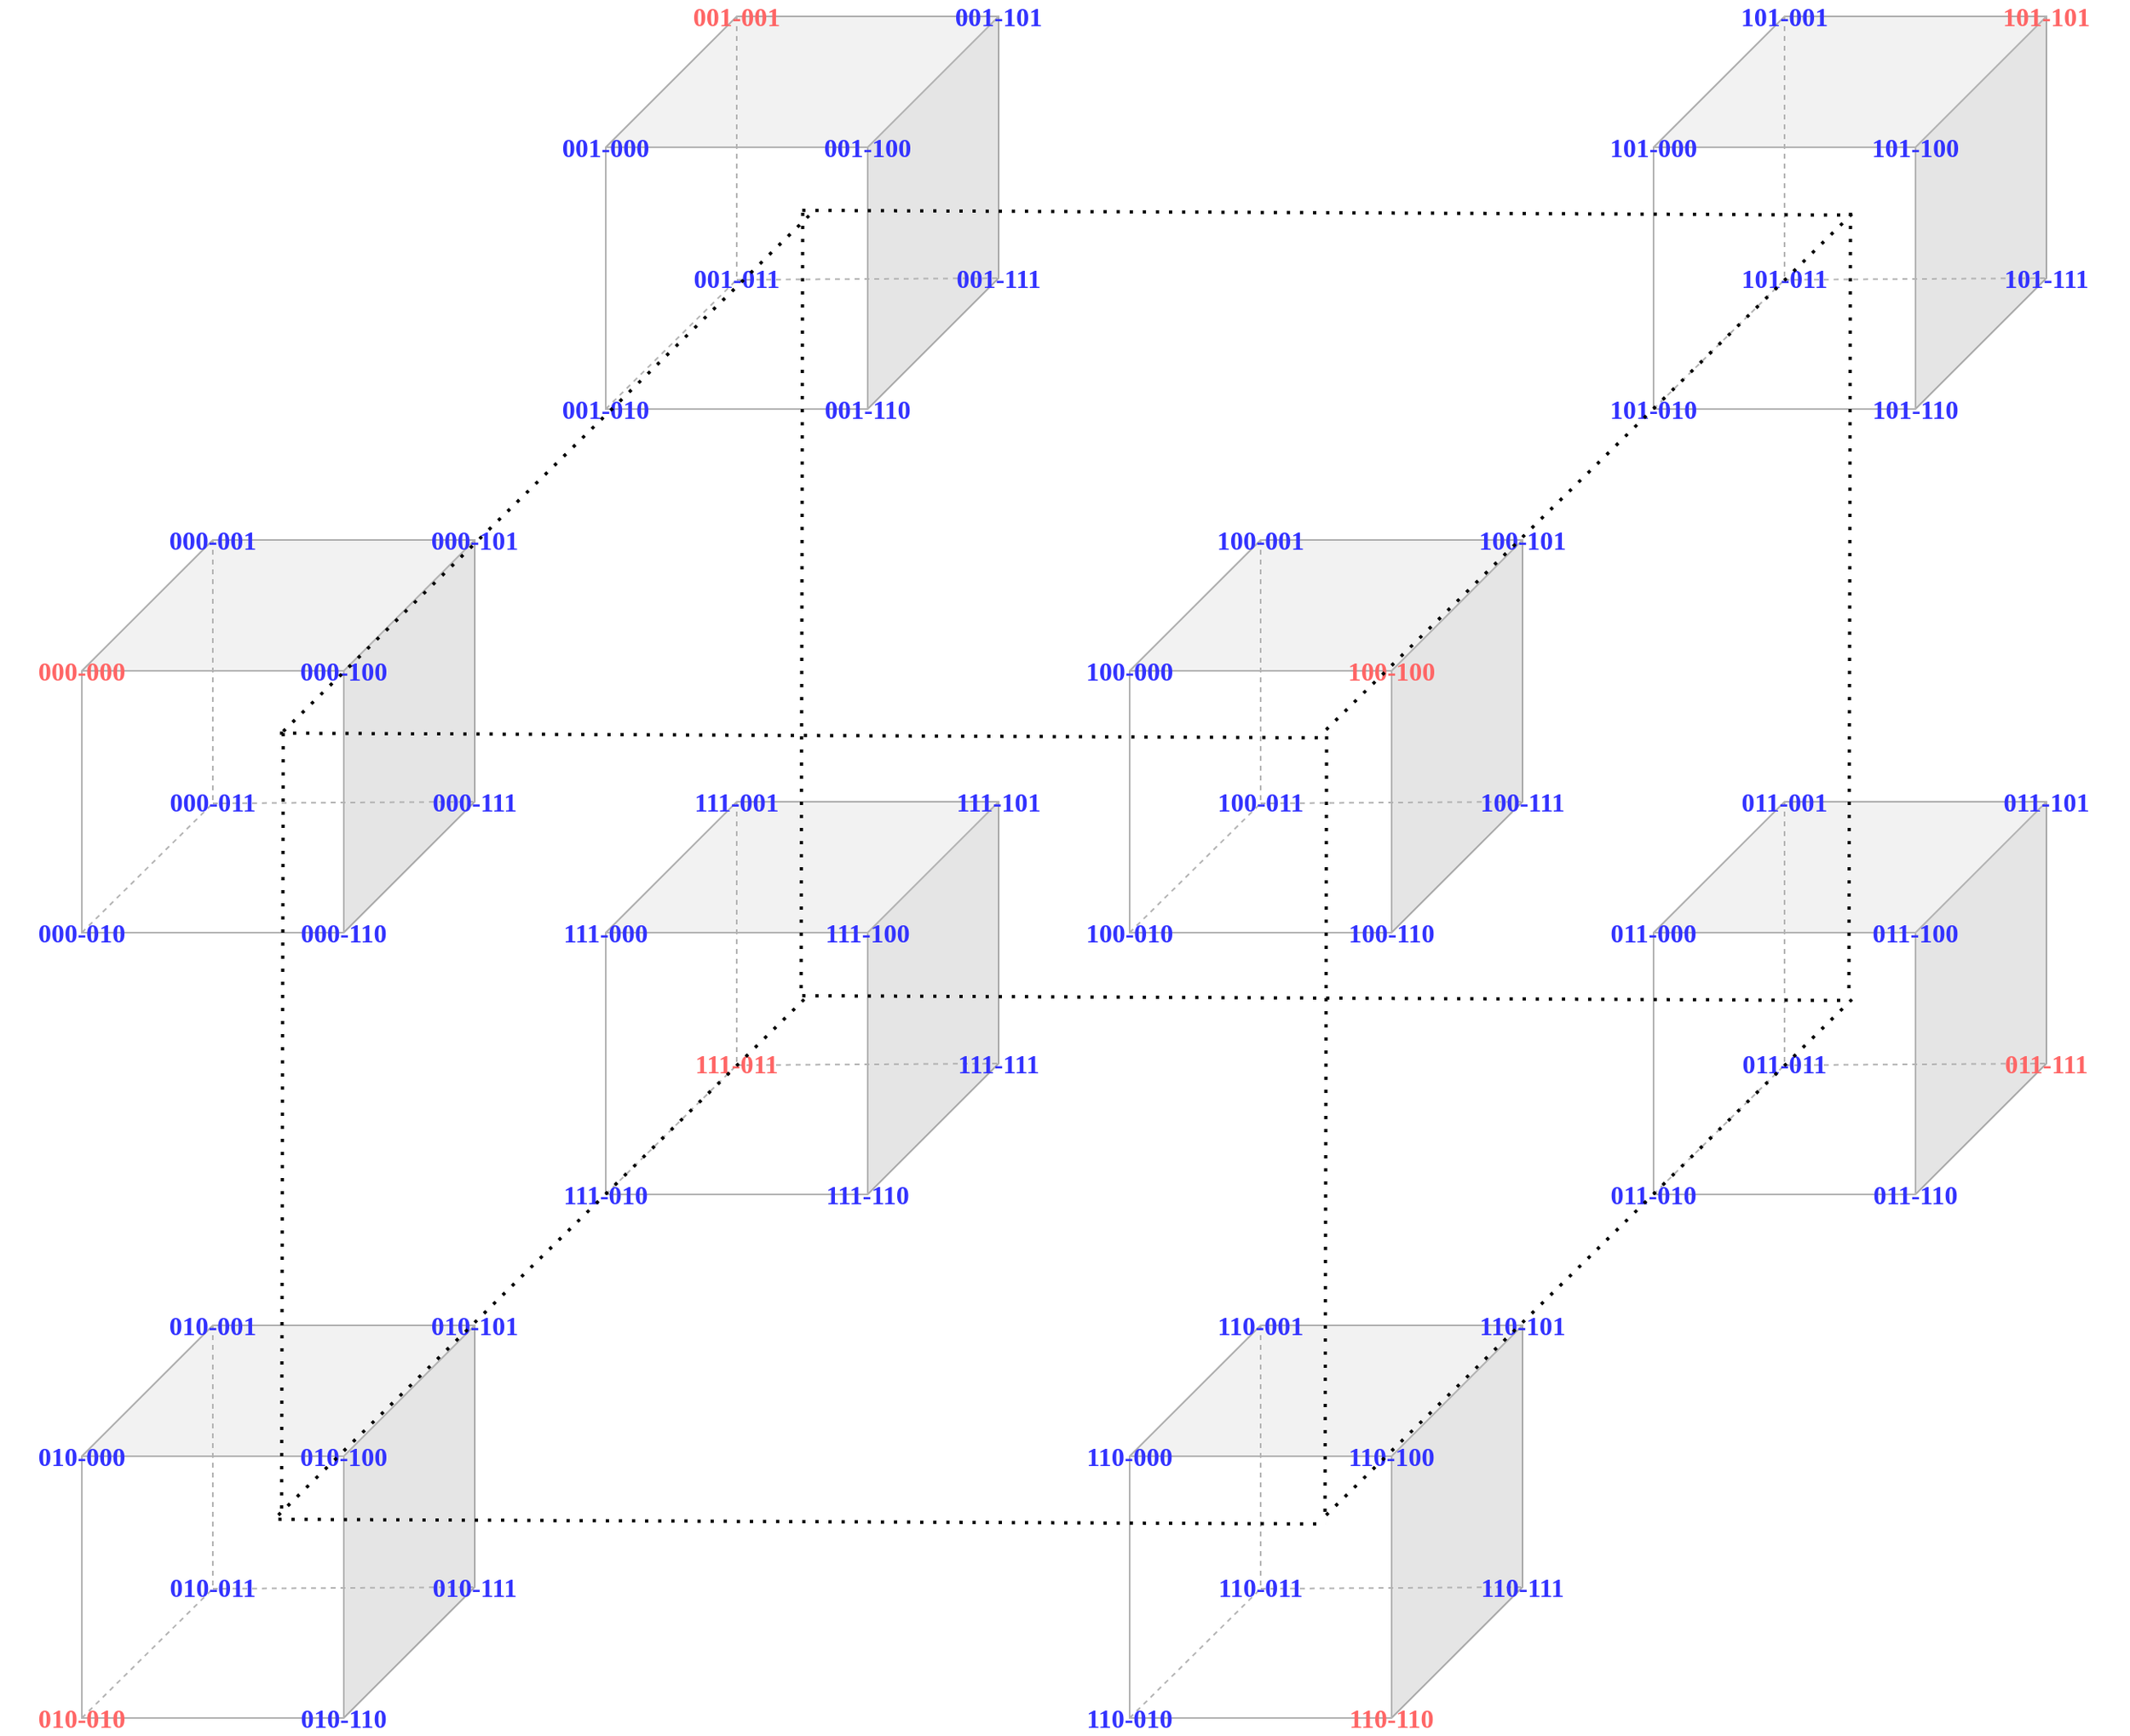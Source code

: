 <mxfile version="13.10.4" type="device"><diagram id="NV9ppHEdIdPxtA-3MKUw" name="Page-1"><mxGraphModel dx="2370" dy="2414" grid="1" gridSize="10" guides="1" tooltips="1" connect="1" arrows="1" fold="1" page="1" pageScale="1" pageWidth="827" pageHeight="1169" math="0" shadow="0"><root><mxCell id="0"/><mxCell id="1" parent="0"/><mxCell id="WrkEiQnVhfLSH_6NJiYo-85" value="" style="group" vertex="1" connectable="0" parent="1"><mxGeometry x="550" y="430" width="340" height="260" as="geometry"/></mxCell><mxCell id="WrkEiQnVhfLSH_6NJiYo-73" value="" style="shape=cube;whiteSpace=wrap;html=1;boundedLbl=1;backgroundOutline=1;darkOpacity=0.05;darkOpacity2=0.1;flipV=0;flipH=1;size=80;fillColor=none;strokeColor=#B3B3B3;" vertex="1" parent="WrkEiQnVhfLSH_6NJiYo-85"><mxGeometry x="50" y="10" width="240" height="240" as="geometry"/></mxCell><mxCell id="WrkEiQnVhfLSH_6NJiYo-74" value="" style="endArrow=none;dashed=1;html=1;exitX=1;exitY=1;exitDx=0;exitDy=0;exitPerimeter=0;entryX=0.667;entryY=0.671;entryDx=0;entryDy=0;entryPerimeter=0;strokeColor=#B3B3B3;" edge="1" source="WrkEiQnVhfLSH_6NJiYo-73" target="WrkEiQnVhfLSH_6NJiYo-73" parent="WrkEiQnVhfLSH_6NJiYo-85"><mxGeometry width="50" height="50" relative="1" as="geometry"><mxPoint x="130" y="190" as="sourcePoint"/><mxPoint x="180" y="140" as="targetPoint"/></mxGeometry></mxCell><mxCell id="WrkEiQnVhfLSH_6NJiYo-75" value="" style="endArrow=none;dashed=1;html=1;entryX=0;entryY=0;entryDx=160;entryDy=0;entryPerimeter=0;strokeColor=#B3B3B3;" edge="1" target="WrkEiQnVhfLSH_6NJiYo-73" parent="WrkEiQnVhfLSH_6NJiYo-85"><mxGeometry width="50" height="50" relative="1" as="geometry"><mxPoint x="130" y="169.0" as="sourcePoint"/><mxPoint x="180" y="140" as="targetPoint"/></mxGeometry></mxCell><mxCell id="WrkEiQnVhfLSH_6NJiYo-76" value="" style="endArrow=none;dashed=1;html=1;entryX=0;entryY=0;entryDx=0;entryDy=160;entryPerimeter=0;strokeColor=#B3B3B3;" edge="1" target="WrkEiQnVhfLSH_6NJiYo-73" parent="WrkEiQnVhfLSH_6NJiYo-85"><mxGeometry width="50" height="50" relative="1" as="geometry"><mxPoint x="130" y="171" as="sourcePoint"/><mxPoint x="180" y="140" as="targetPoint"/></mxGeometry></mxCell><mxCell id="WrkEiQnVhfLSH_6NJiYo-77" value="111-000" style="text;html=1;strokeColor=none;fillColor=none;align=center;verticalAlign=middle;whiteSpace=wrap;rounded=0;fontStyle=1;fontFamily=Verdana;fontSize=16;fontColor=#3333FF;" vertex="1" parent="WrkEiQnVhfLSH_6NJiYo-85"><mxGeometry x="10" y="80" width="80" height="20" as="geometry"/></mxCell><mxCell id="WrkEiQnVhfLSH_6NJiYo-78" value="111-100" style="text;html=1;strokeColor=none;fillColor=none;align=center;verticalAlign=middle;whiteSpace=wrap;rounded=0;fontStyle=1;fontFamily=Verdana;fontSize=16;fontColor=#3333FF;" vertex="1" parent="WrkEiQnVhfLSH_6NJiYo-85"><mxGeometry x="160" y="80" width="100" height="20" as="geometry"/></mxCell><mxCell id="WrkEiQnVhfLSH_6NJiYo-79" value="111-101" style="text;html=1;strokeColor=none;fillColor=none;align=center;verticalAlign=middle;whiteSpace=wrap;rounded=0;fontStyle=1;fontFamily=Verdana;fontSize=16;fontColor=#3333FF;" vertex="1" parent="WrkEiQnVhfLSH_6NJiYo-85"><mxGeometry x="240" width="100" height="20" as="geometry"/></mxCell><mxCell id="WrkEiQnVhfLSH_6NJiYo-80" value="111-001" style="text;html=1;strokeColor=none;fillColor=none;align=center;verticalAlign=middle;whiteSpace=wrap;rounded=0;fontStyle=1;fontFamily=Verdana;fontSize=16;fontColor=#3333FF;" vertex="1" parent="WrkEiQnVhfLSH_6NJiYo-85"><mxGeometry x="80" width="100" height="20" as="geometry"/></mxCell><mxCell id="WrkEiQnVhfLSH_6NJiYo-81" value="111-010" style="text;html=1;strokeColor=none;fillColor=none;align=center;verticalAlign=middle;whiteSpace=wrap;rounded=0;fontStyle=1;fontFamily=Verdana;fontSize=16;fontColor=#3333FF;" vertex="1" parent="WrkEiQnVhfLSH_6NJiYo-85"><mxGeometry y="240" width="100" height="20" as="geometry"/></mxCell><mxCell id="WrkEiQnVhfLSH_6NJiYo-82" value="111-110" style="text;html=1;strokeColor=none;fillColor=none;align=center;verticalAlign=middle;whiteSpace=wrap;rounded=0;fontStyle=1;fontFamily=Verdana;fontSize=16;fontColor=#3333FF;" vertex="1" parent="WrkEiQnVhfLSH_6NJiYo-85"><mxGeometry x="160" y="240" width="100" height="20" as="geometry"/></mxCell><mxCell id="WrkEiQnVhfLSH_6NJiYo-83" value="111-111" style="text;html=1;strokeColor=none;fillColor=none;align=center;verticalAlign=middle;whiteSpace=wrap;rounded=0;fontStyle=1;fontFamily=Verdana;fontSize=16;fontColor=#3333FF;" vertex="1" parent="WrkEiQnVhfLSH_6NJiYo-85"><mxGeometry x="240" y="160" width="100" height="20" as="geometry"/></mxCell><mxCell id="WrkEiQnVhfLSH_6NJiYo-84" value="111-011" style="text;html=1;strokeColor=none;fillColor=none;align=center;verticalAlign=middle;whiteSpace=wrap;rounded=0;fontStyle=1;fontFamily=Verdana;fontSize=16;fontColor=#FF6666;" vertex="1" parent="WrkEiQnVhfLSH_6NJiYo-85"><mxGeometry x="70" y="160" width="120" height="20" as="geometry"/></mxCell><mxCell id="WrkEiQnVhfLSH_6NJiYo-86" value="" style="group" vertex="1" connectable="0" parent="1"><mxGeometry x="1190" y="-50" width="340" height="260" as="geometry"/></mxCell><mxCell id="WrkEiQnVhfLSH_6NJiYo-49" value="" style="shape=cube;whiteSpace=wrap;html=1;boundedLbl=1;backgroundOutline=1;darkOpacity=0.05;darkOpacity2=0.1;flipV=0;flipH=1;size=80;fillColor=none;strokeColor=#B3B3B3;" vertex="1" parent="WrkEiQnVhfLSH_6NJiYo-86"><mxGeometry x="50" y="10" width="240" height="240" as="geometry"/></mxCell><mxCell id="WrkEiQnVhfLSH_6NJiYo-50" value="" style="endArrow=none;dashed=1;html=1;exitX=1;exitY=1;exitDx=0;exitDy=0;exitPerimeter=0;entryX=0.667;entryY=0.671;entryDx=0;entryDy=0;entryPerimeter=0;strokeColor=#B3B3B3;" edge="1" source="WrkEiQnVhfLSH_6NJiYo-49" target="WrkEiQnVhfLSH_6NJiYo-49" parent="WrkEiQnVhfLSH_6NJiYo-86"><mxGeometry width="50" height="50" relative="1" as="geometry"><mxPoint x="130" y="190" as="sourcePoint"/><mxPoint x="180" y="140" as="targetPoint"/></mxGeometry></mxCell><mxCell id="WrkEiQnVhfLSH_6NJiYo-51" value="" style="endArrow=none;dashed=1;html=1;entryX=0;entryY=0;entryDx=160;entryDy=0;entryPerimeter=0;strokeColor=#B3B3B3;" edge="1" target="WrkEiQnVhfLSH_6NJiYo-49" parent="WrkEiQnVhfLSH_6NJiYo-86"><mxGeometry width="50" height="50" relative="1" as="geometry"><mxPoint x="130" y="169.0" as="sourcePoint"/><mxPoint x="180" y="140" as="targetPoint"/></mxGeometry></mxCell><mxCell id="WrkEiQnVhfLSH_6NJiYo-52" value="" style="endArrow=none;dashed=1;html=1;entryX=0;entryY=0;entryDx=0;entryDy=160;entryPerimeter=0;strokeColor=#B3B3B3;" edge="1" target="WrkEiQnVhfLSH_6NJiYo-49" parent="WrkEiQnVhfLSH_6NJiYo-86"><mxGeometry width="50" height="50" relative="1" as="geometry"><mxPoint x="130" y="171" as="sourcePoint"/><mxPoint x="180" y="140" as="targetPoint"/></mxGeometry></mxCell><mxCell id="WrkEiQnVhfLSH_6NJiYo-53" value="101-000" style="text;html=1;strokeColor=none;fillColor=none;align=center;verticalAlign=middle;whiteSpace=wrap;rounded=0;fontStyle=1;fontFamily=Verdana;fontSize=16;fontColor=#3333FF;" vertex="1" parent="WrkEiQnVhfLSH_6NJiYo-86"><mxGeometry x="10" y="80" width="80" height="20" as="geometry"/></mxCell><mxCell id="WrkEiQnVhfLSH_6NJiYo-54" value="101-100" style="text;html=1;strokeColor=none;fillColor=none;align=center;verticalAlign=middle;whiteSpace=wrap;rounded=0;fontStyle=1;fontFamily=Verdana;fontSize=16;fontColor=#3333FF;" vertex="1" parent="WrkEiQnVhfLSH_6NJiYo-86"><mxGeometry x="160" y="80" width="100" height="20" as="geometry"/></mxCell><mxCell id="WrkEiQnVhfLSH_6NJiYo-55" value="101-101" style="text;html=1;strokeColor=none;fillColor=none;align=center;verticalAlign=middle;whiteSpace=wrap;rounded=0;fontStyle=1;fontFamily=Verdana;fontSize=16;fontColor=#FF6666;" vertex="1" parent="WrkEiQnVhfLSH_6NJiYo-86"><mxGeometry x="240" width="100" height="20" as="geometry"/></mxCell><mxCell id="WrkEiQnVhfLSH_6NJiYo-56" value="101-001" style="text;html=1;strokeColor=none;fillColor=none;align=center;verticalAlign=middle;whiteSpace=wrap;rounded=0;fontStyle=1;fontFamily=Verdana;fontSize=16;fontColor=#3333FF;" vertex="1" parent="WrkEiQnVhfLSH_6NJiYo-86"><mxGeometry x="80" width="100" height="20" as="geometry"/></mxCell><mxCell id="WrkEiQnVhfLSH_6NJiYo-57" value="101-010" style="text;html=1;strokeColor=none;fillColor=none;align=center;verticalAlign=middle;whiteSpace=wrap;rounded=0;fontStyle=1;fontFamily=Verdana;fontSize=16;fontColor=#3333FF;" vertex="1" parent="WrkEiQnVhfLSH_6NJiYo-86"><mxGeometry y="240" width="100" height="20" as="geometry"/></mxCell><mxCell id="WrkEiQnVhfLSH_6NJiYo-58" value="101-110" style="text;html=1;strokeColor=none;fillColor=none;align=center;verticalAlign=middle;whiteSpace=wrap;rounded=0;fontStyle=1;fontFamily=Verdana;fontSize=16;fontColor=#3333FF;" vertex="1" parent="WrkEiQnVhfLSH_6NJiYo-86"><mxGeometry x="160" y="240" width="100" height="20" as="geometry"/></mxCell><mxCell id="WrkEiQnVhfLSH_6NJiYo-59" value="101-111" style="text;html=1;strokeColor=none;fillColor=none;align=center;verticalAlign=middle;whiteSpace=wrap;rounded=0;fontStyle=1;fontFamily=Verdana;fontSize=16;fontColor=#3333FF;" vertex="1" parent="WrkEiQnVhfLSH_6NJiYo-86"><mxGeometry x="240" y="160" width="100" height="20" as="geometry"/></mxCell><mxCell id="WrkEiQnVhfLSH_6NJiYo-60" value="101-011" style="text;html=1;strokeColor=none;fillColor=none;align=center;verticalAlign=middle;whiteSpace=wrap;rounded=0;fontStyle=1;fontFamily=Verdana;fontSize=16;fontColor=#3333FF;" vertex="1" parent="WrkEiQnVhfLSH_6NJiYo-86"><mxGeometry x="70" y="160" width="120" height="20" as="geometry"/></mxCell><mxCell id="WrkEiQnVhfLSH_6NJiYo-88" value="" style="group" vertex="1" connectable="0" parent="1"><mxGeometry x="550" y="-50" width="340" height="260" as="geometry"/></mxCell><mxCell id="WrkEiQnVhfLSH_6NJiYo-37" value="" style="shape=cube;whiteSpace=wrap;html=1;boundedLbl=1;backgroundOutline=1;darkOpacity=0.05;darkOpacity2=0.1;flipV=0;flipH=1;size=80;fillColor=none;strokeColor=#B3B3B3;" vertex="1" parent="WrkEiQnVhfLSH_6NJiYo-88"><mxGeometry x="50" y="10" width="240" height="240" as="geometry"/></mxCell><mxCell id="WrkEiQnVhfLSH_6NJiYo-38" value="" style="endArrow=none;dashed=1;html=1;exitX=1;exitY=1;exitDx=0;exitDy=0;exitPerimeter=0;entryX=0.667;entryY=0.671;entryDx=0;entryDy=0;entryPerimeter=0;strokeColor=#B3B3B3;" edge="1" source="WrkEiQnVhfLSH_6NJiYo-37" target="WrkEiQnVhfLSH_6NJiYo-37" parent="WrkEiQnVhfLSH_6NJiYo-88"><mxGeometry width="50" height="50" relative="1" as="geometry"><mxPoint x="130" y="190" as="sourcePoint"/><mxPoint x="180" y="140" as="targetPoint"/></mxGeometry></mxCell><mxCell id="WrkEiQnVhfLSH_6NJiYo-39" value="" style="endArrow=none;dashed=1;html=1;entryX=0;entryY=0;entryDx=160;entryDy=0;entryPerimeter=0;strokeColor=#B3B3B3;" edge="1" target="WrkEiQnVhfLSH_6NJiYo-37" parent="WrkEiQnVhfLSH_6NJiYo-88"><mxGeometry width="50" height="50" relative="1" as="geometry"><mxPoint x="130" y="169.0" as="sourcePoint"/><mxPoint x="180" y="140" as="targetPoint"/></mxGeometry></mxCell><mxCell id="WrkEiQnVhfLSH_6NJiYo-40" value="" style="endArrow=none;dashed=1;html=1;entryX=0;entryY=0;entryDx=0;entryDy=160;entryPerimeter=0;strokeColor=#B3B3B3;" edge="1" target="WrkEiQnVhfLSH_6NJiYo-37" parent="WrkEiQnVhfLSH_6NJiYo-88"><mxGeometry width="50" height="50" relative="1" as="geometry"><mxPoint x="130" y="171" as="sourcePoint"/><mxPoint x="180" y="140" as="targetPoint"/></mxGeometry></mxCell><mxCell id="WrkEiQnVhfLSH_6NJiYo-41" value="001-000" style="text;html=1;strokeColor=none;fillColor=none;align=center;verticalAlign=middle;whiteSpace=wrap;rounded=0;fontStyle=1;fontFamily=Verdana;fontSize=16;fontColor=#3333FF;" vertex="1" parent="WrkEiQnVhfLSH_6NJiYo-88"><mxGeometry x="10" y="80" width="80" height="20" as="geometry"/></mxCell><mxCell id="WrkEiQnVhfLSH_6NJiYo-42" value="001-100" style="text;html=1;strokeColor=none;fillColor=none;align=center;verticalAlign=middle;whiteSpace=wrap;rounded=0;fontStyle=1;fontFamily=Verdana;fontSize=16;fontColor=#3333FF;" vertex="1" parent="WrkEiQnVhfLSH_6NJiYo-88"><mxGeometry x="160" y="80" width="100" height="20" as="geometry"/></mxCell><mxCell id="WrkEiQnVhfLSH_6NJiYo-43" value="001-101" style="text;html=1;strokeColor=none;fillColor=none;align=center;verticalAlign=middle;whiteSpace=wrap;rounded=0;fontStyle=1;fontFamily=Verdana;fontSize=16;fontColor=#3333FF;" vertex="1" parent="WrkEiQnVhfLSH_6NJiYo-88"><mxGeometry x="240" width="100" height="20" as="geometry"/></mxCell><mxCell id="WrkEiQnVhfLSH_6NJiYo-44" value="001-001" style="text;html=1;strokeColor=none;fillColor=none;align=center;verticalAlign=middle;whiteSpace=wrap;rounded=0;fontStyle=1;fontFamily=Verdana;fontSize=16;fontColor=#FF6666;" vertex="1" parent="WrkEiQnVhfLSH_6NJiYo-88"><mxGeometry x="80" width="100" height="20" as="geometry"/></mxCell><mxCell id="WrkEiQnVhfLSH_6NJiYo-45" value="001-010" style="text;html=1;strokeColor=none;fillColor=none;align=center;verticalAlign=middle;whiteSpace=wrap;rounded=0;fontStyle=1;fontFamily=Verdana;fontSize=16;fontColor=#3333FF;" vertex="1" parent="WrkEiQnVhfLSH_6NJiYo-88"><mxGeometry y="240" width="100" height="20" as="geometry"/></mxCell><mxCell id="WrkEiQnVhfLSH_6NJiYo-46" value="001-110" style="text;html=1;strokeColor=none;fillColor=none;align=center;verticalAlign=middle;whiteSpace=wrap;rounded=0;fontStyle=1;fontFamily=Verdana;fontSize=16;fontColor=#3333FF;" vertex="1" parent="WrkEiQnVhfLSH_6NJiYo-88"><mxGeometry x="160" y="240" width="100" height="20" as="geometry"/></mxCell><mxCell id="WrkEiQnVhfLSH_6NJiYo-47" value="001-111" style="text;html=1;strokeColor=none;fillColor=none;align=center;verticalAlign=middle;whiteSpace=wrap;rounded=0;fontStyle=1;fontFamily=Verdana;fontSize=16;fontColor=#3333FF;" vertex="1" parent="WrkEiQnVhfLSH_6NJiYo-88"><mxGeometry x="240" y="160" width="100" height="20" as="geometry"/></mxCell><mxCell id="WrkEiQnVhfLSH_6NJiYo-48" value="001-011" style="text;html=1;strokeColor=none;fillColor=none;align=center;verticalAlign=middle;whiteSpace=wrap;rounded=0;fontStyle=1;fontFamily=Verdana;fontSize=16;fontColor=#3333FF;" vertex="1" parent="WrkEiQnVhfLSH_6NJiYo-88"><mxGeometry x="70" y="160" width="120" height="20" as="geometry"/></mxCell><mxCell id="WrkEiQnVhfLSH_6NJiYo-90" value="" style="group" vertex="1" connectable="0" parent="1"><mxGeometry x="230" y="270" width="340" height="260" as="geometry"/></mxCell><mxCell id="mt5KNRrtcUGNqwj14n9b-1" value="" style="shape=cube;whiteSpace=wrap;html=1;boundedLbl=1;backgroundOutline=1;darkOpacity=0.05;darkOpacity2=0.1;flipV=0;flipH=1;size=80;fillColor=none;strokeColor=#B3B3B3;" parent="WrkEiQnVhfLSH_6NJiYo-90" vertex="1"><mxGeometry x="50" y="10" width="240" height="240" as="geometry"/></mxCell><mxCell id="mt5KNRrtcUGNqwj14n9b-2" value="" style="endArrow=none;dashed=1;html=1;exitX=1;exitY=1;exitDx=0;exitDy=0;exitPerimeter=0;entryX=0.667;entryY=0.671;entryDx=0;entryDy=0;entryPerimeter=0;strokeColor=#B3B3B3;" parent="WrkEiQnVhfLSH_6NJiYo-90" source="mt5KNRrtcUGNqwj14n9b-1" target="mt5KNRrtcUGNqwj14n9b-1" edge="1"><mxGeometry width="50" height="50" relative="1" as="geometry"><mxPoint x="130" y="190" as="sourcePoint"/><mxPoint x="180" y="140" as="targetPoint"/></mxGeometry></mxCell><mxCell id="mt5KNRrtcUGNqwj14n9b-3" value="" style="endArrow=none;dashed=1;html=1;entryX=0;entryY=0;entryDx=160;entryDy=0;entryPerimeter=0;strokeColor=#B3B3B3;" parent="WrkEiQnVhfLSH_6NJiYo-90" target="mt5KNRrtcUGNqwj14n9b-1" edge="1"><mxGeometry width="50" height="50" relative="1" as="geometry"><mxPoint x="130" y="169" as="sourcePoint"/><mxPoint x="180" y="140" as="targetPoint"/></mxGeometry></mxCell><mxCell id="mt5KNRrtcUGNqwj14n9b-4" value="" style="endArrow=none;dashed=1;html=1;entryX=0;entryY=0;entryDx=0;entryDy=160;entryPerimeter=0;strokeColor=#B3B3B3;" parent="WrkEiQnVhfLSH_6NJiYo-90" target="mt5KNRrtcUGNqwj14n9b-1" edge="1"><mxGeometry width="50" height="50" relative="1" as="geometry"><mxPoint x="130" y="171" as="sourcePoint"/><mxPoint x="180" y="140" as="targetPoint"/></mxGeometry></mxCell><mxCell id="mt5KNRrtcUGNqwj14n9b-6" value="000-000" style="text;html=1;strokeColor=none;fillColor=none;align=center;verticalAlign=middle;whiteSpace=wrap;rounded=0;fontStyle=1;fontFamily=Verdana;fontSize=16;fontColor=#FF6666;" parent="WrkEiQnVhfLSH_6NJiYo-90" vertex="1"><mxGeometry x="10" y="80" width="80" height="20" as="geometry"/></mxCell><mxCell id="mt5KNRrtcUGNqwj14n9b-7" value="000-100" style="text;html=1;strokeColor=none;fillColor=none;align=center;verticalAlign=middle;whiteSpace=wrap;rounded=0;fontStyle=1;fontFamily=Verdana;fontSize=16;fontColor=#3333FF;" parent="WrkEiQnVhfLSH_6NJiYo-90" vertex="1"><mxGeometry x="160" y="80" width="100" height="20" as="geometry"/></mxCell><mxCell id="mt5KNRrtcUGNqwj14n9b-8" value="000-101" style="text;html=1;strokeColor=none;fillColor=none;align=center;verticalAlign=middle;whiteSpace=wrap;rounded=0;fontStyle=1;fontFamily=Verdana;fontSize=16;fontColor=#3333FF;" parent="WrkEiQnVhfLSH_6NJiYo-90" vertex="1"><mxGeometry x="240" width="100" height="20" as="geometry"/></mxCell><mxCell id="mt5KNRrtcUGNqwj14n9b-9" value="000-001" style="text;html=1;strokeColor=none;fillColor=none;align=center;verticalAlign=middle;whiteSpace=wrap;rounded=0;fontStyle=1;fontFamily=Verdana;fontSize=16;fontColor=#3333FF;" parent="WrkEiQnVhfLSH_6NJiYo-90" vertex="1"><mxGeometry x="80" width="100" height="20" as="geometry"/></mxCell><mxCell id="mt5KNRrtcUGNqwj14n9b-10" value="000-010" style="text;html=1;strokeColor=none;fillColor=none;align=center;verticalAlign=middle;whiteSpace=wrap;rounded=0;fontStyle=1;fontFamily=Verdana;fontSize=16;fontColor=#3333FF;" parent="WrkEiQnVhfLSH_6NJiYo-90" vertex="1"><mxGeometry y="240" width="100" height="20" as="geometry"/></mxCell><mxCell id="mt5KNRrtcUGNqwj14n9b-11" value="000-110" style="text;html=1;strokeColor=none;fillColor=none;align=center;verticalAlign=middle;whiteSpace=wrap;rounded=0;fontStyle=1;fontFamily=Verdana;fontSize=16;fontColor=#3333FF;" parent="WrkEiQnVhfLSH_6NJiYo-90" vertex="1"><mxGeometry x="160" y="240" width="100" height="20" as="geometry"/></mxCell><mxCell id="mt5KNRrtcUGNqwj14n9b-12" value="000-111" style="text;html=1;strokeColor=none;fillColor=none;align=center;verticalAlign=middle;whiteSpace=wrap;rounded=0;fontStyle=1;fontFamily=Verdana;fontSize=16;fontColor=#3333FF;" parent="WrkEiQnVhfLSH_6NJiYo-90" vertex="1"><mxGeometry x="240" y="160" width="100" height="20" as="geometry"/></mxCell><mxCell id="mt5KNRrtcUGNqwj14n9b-13" value="000-011" style="text;html=1;strokeColor=none;fillColor=none;align=center;verticalAlign=middle;whiteSpace=wrap;rounded=0;fontStyle=1;fontFamily=Verdana;fontSize=16;fontColor=#3333FF;" parent="WrkEiQnVhfLSH_6NJiYo-90" vertex="1"><mxGeometry x="70" y="160" width="120" height="20" as="geometry"/></mxCell><mxCell id="WrkEiQnVhfLSH_6NJiYo-91" value="" style="group" vertex="1" connectable="0" parent="1"><mxGeometry x="230" y="750" width="340" height="260" as="geometry"/></mxCell><mxCell id="WrkEiQnVhfLSH_6NJiYo-13" value="" style="shape=cube;whiteSpace=wrap;html=1;boundedLbl=1;backgroundOutline=1;darkOpacity=0.05;darkOpacity2=0.1;flipV=0;flipH=1;size=80;fillColor=none;strokeColor=#B3B3B3;" vertex="1" parent="WrkEiQnVhfLSH_6NJiYo-91"><mxGeometry x="50" y="10" width="240" height="240" as="geometry"/></mxCell><mxCell id="WrkEiQnVhfLSH_6NJiYo-14" value="" style="endArrow=none;dashed=1;html=1;exitX=1;exitY=1;exitDx=0;exitDy=0;exitPerimeter=0;entryX=0.667;entryY=0.671;entryDx=0;entryDy=0;entryPerimeter=0;strokeColor=#B3B3B3;" edge="1" parent="WrkEiQnVhfLSH_6NJiYo-91" source="WrkEiQnVhfLSH_6NJiYo-13" target="WrkEiQnVhfLSH_6NJiYo-13"><mxGeometry width="50" height="50" relative="1" as="geometry"><mxPoint x="130" y="190" as="sourcePoint"/><mxPoint x="180" y="140" as="targetPoint"/></mxGeometry></mxCell><mxCell id="WrkEiQnVhfLSH_6NJiYo-15" value="" style="endArrow=none;dashed=1;html=1;entryX=0;entryY=0;entryDx=160;entryDy=0;entryPerimeter=0;strokeColor=#B3B3B3;" edge="1" parent="WrkEiQnVhfLSH_6NJiYo-91" target="WrkEiQnVhfLSH_6NJiYo-13"><mxGeometry width="50" height="50" relative="1" as="geometry"><mxPoint x="130" y="169" as="sourcePoint"/><mxPoint x="180" y="140" as="targetPoint"/></mxGeometry></mxCell><mxCell id="WrkEiQnVhfLSH_6NJiYo-16" value="" style="endArrow=none;dashed=1;html=1;entryX=0;entryY=0;entryDx=0;entryDy=160;entryPerimeter=0;strokeColor=#B3B3B3;" edge="1" parent="WrkEiQnVhfLSH_6NJiYo-91" target="WrkEiQnVhfLSH_6NJiYo-13"><mxGeometry width="50" height="50" relative="1" as="geometry"><mxPoint x="130" y="171" as="sourcePoint"/><mxPoint x="180" y="140" as="targetPoint"/></mxGeometry></mxCell><mxCell id="WrkEiQnVhfLSH_6NJiYo-17" value="010-000" style="text;html=1;strokeColor=none;fillColor=none;align=center;verticalAlign=middle;whiteSpace=wrap;rounded=0;fontStyle=1;fontFamily=Verdana;fontSize=16;fontColor=#3333FF;" vertex="1" parent="WrkEiQnVhfLSH_6NJiYo-91"><mxGeometry x="10" y="80" width="80" height="20" as="geometry"/></mxCell><mxCell id="WrkEiQnVhfLSH_6NJiYo-18" value="010-100" style="text;html=1;strokeColor=none;fillColor=none;align=center;verticalAlign=middle;whiteSpace=wrap;rounded=0;fontStyle=1;fontFamily=Verdana;fontSize=16;fontColor=#3333FF;" vertex="1" parent="WrkEiQnVhfLSH_6NJiYo-91"><mxGeometry x="160" y="80" width="100" height="20" as="geometry"/></mxCell><mxCell id="WrkEiQnVhfLSH_6NJiYo-19" value="010-101" style="text;html=1;strokeColor=none;fillColor=none;align=center;verticalAlign=middle;whiteSpace=wrap;rounded=0;fontStyle=1;fontFamily=Verdana;fontSize=16;fontColor=#3333FF;" vertex="1" parent="WrkEiQnVhfLSH_6NJiYo-91"><mxGeometry x="240" width="100" height="20" as="geometry"/></mxCell><mxCell id="WrkEiQnVhfLSH_6NJiYo-20" value="010-001" style="text;html=1;strokeColor=none;fillColor=none;align=center;verticalAlign=middle;whiteSpace=wrap;rounded=0;fontStyle=1;fontFamily=Verdana;fontSize=16;fontColor=#3333FF;" vertex="1" parent="WrkEiQnVhfLSH_6NJiYo-91"><mxGeometry x="80" width="100" height="20" as="geometry"/></mxCell><mxCell id="WrkEiQnVhfLSH_6NJiYo-21" value="010-010" style="text;html=1;strokeColor=none;fillColor=none;align=center;verticalAlign=middle;whiteSpace=wrap;rounded=0;fontStyle=1;fontFamily=Verdana;fontSize=16;fontColor=#FF6666;" vertex="1" parent="WrkEiQnVhfLSH_6NJiYo-91"><mxGeometry y="240" width="100" height="20" as="geometry"/></mxCell><mxCell id="WrkEiQnVhfLSH_6NJiYo-22" value="010-110" style="text;html=1;strokeColor=none;fillColor=none;align=center;verticalAlign=middle;whiteSpace=wrap;rounded=0;fontStyle=1;fontFamily=Verdana;fontSize=16;fontColor=#3333FF;" vertex="1" parent="WrkEiQnVhfLSH_6NJiYo-91"><mxGeometry x="160" y="240" width="100" height="20" as="geometry"/></mxCell><mxCell id="WrkEiQnVhfLSH_6NJiYo-23" value="010-111" style="text;html=1;strokeColor=none;fillColor=none;align=center;verticalAlign=middle;whiteSpace=wrap;rounded=0;fontStyle=1;fontFamily=Verdana;fontSize=16;fontColor=#3333FF;" vertex="1" parent="WrkEiQnVhfLSH_6NJiYo-91"><mxGeometry x="240" y="160" width="100" height="20" as="geometry"/></mxCell><mxCell id="WrkEiQnVhfLSH_6NJiYo-24" value="010-011" style="text;html=1;strokeColor=none;fillColor=none;align=center;verticalAlign=middle;whiteSpace=wrap;rounded=0;fontStyle=1;fontFamily=Verdana;fontSize=16;fontColor=#3333FF;" vertex="1" parent="WrkEiQnVhfLSH_6NJiYo-91"><mxGeometry x="70" y="160" width="120" height="20" as="geometry"/></mxCell><mxCell id="WrkEiQnVhfLSH_6NJiYo-92" value="" style="group" vertex="1" connectable="0" parent="1"><mxGeometry x="870" y="750" width="340" height="260" as="geometry"/></mxCell><mxCell id="WrkEiQnVhfLSH_6NJiYo-25" value="" style="shape=cube;whiteSpace=wrap;html=1;boundedLbl=1;backgroundOutline=1;darkOpacity=0.05;darkOpacity2=0.1;flipV=0;flipH=1;size=80;fillColor=none;strokeColor=#B3B3B3;" vertex="1" parent="WrkEiQnVhfLSH_6NJiYo-92"><mxGeometry x="50" y="10" width="240" height="240" as="geometry"/></mxCell><mxCell id="WrkEiQnVhfLSH_6NJiYo-26" value="" style="endArrow=none;dashed=1;html=1;exitX=1;exitY=1;exitDx=0;exitDy=0;exitPerimeter=0;entryX=0.667;entryY=0.671;entryDx=0;entryDy=0;entryPerimeter=0;strokeColor=#B3B3B3;" edge="1" parent="WrkEiQnVhfLSH_6NJiYo-92" source="WrkEiQnVhfLSH_6NJiYo-25" target="WrkEiQnVhfLSH_6NJiYo-25"><mxGeometry width="50" height="50" relative="1" as="geometry"><mxPoint x="130" y="190" as="sourcePoint"/><mxPoint x="180" y="140" as="targetPoint"/></mxGeometry></mxCell><mxCell id="WrkEiQnVhfLSH_6NJiYo-27" value="" style="endArrow=none;dashed=1;html=1;entryX=0;entryY=0;entryDx=160;entryDy=0;entryPerimeter=0;strokeColor=#B3B3B3;" edge="1" parent="WrkEiQnVhfLSH_6NJiYo-92" target="WrkEiQnVhfLSH_6NJiYo-25"><mxGeometry width="50" height="50" relative="1" as="geometry"><mxPoint x="130" y="169" as="sourcePoint"/><mxPoint x="180" y="140" as="targetPoint"/></mxGeometry></mxCell><mxCell id="WrkEiQnVhfLSH_6NJiYo-28" value="" style="endArrow=none;dashed=1;html=1;entryX=0;entryY=0;entryDx=0;entryDy=160;entryPerimeter=0;strokeColor=#B3B3B3;" edge="1" parent="WrkEiQnVhfLSH_6NJiYo-92" target="WrkEiQnVhfLSH_6NJiYo-25"><mxGeometry width="50" height="50" relative="1" as="geometry"><mxPoint x="130" y="171" as="sourcePoint"/><mxPoint x="180" y="140" as="targetPoint"/></mxGeometry></mxCell><mxCell id="WrkEiQnVhfLSH_6NJiYo-29" value="110-000" style="text;html=1;strokeColor=none;fillColor=none;align=center;verticalAlign=middle;whiteSpace=wrap;rounded=0;fontStyle=1;fontFamily=Verdana;fontSize=16;fontColor=#3333FF;" vertex="1" parent="WrkEiQnVhfLSH_6NJiYo-92"><mxGeometry x="10" y="80" width="80" height="20" as="geometry"/></mxCell><mxCell id="WrkEiQnVhfLSH_6NJiYo-30" value="110-100" style="text;html=1;strokeColor=none;fillColor=none;align=center;verticalAlign=middle;whiteSpace=wrap;rounded=0;fontStyle=1;fontFamily=Verdana;fontSize=16;fontColor=#3333FF;" vertex="1" parent="WrkEiQnVhfLSH_6NJiYo-92"><mxGeometry x="160" y="80" width="100" height="20" as="geometry"/></mxCell><mxCell id="WrkEiQnVhfLSH_6NJiYo-31" value="110-101" style="text;html=1;strokeColor=none;fillColor=none;align=center;verticalAlign=middle;whiteSpace=wrap;rounded=0;fontStyle=1;fontFamily=Verdana;fontSize=16;fontColor=#3333FF;" vertex="1" parent="WrkEiQnVhfLSH_6NJiYo-92"><mxGeometry x="240" width="100" height="20" as="geometry"/></mxCell><mxCell id="WrkEiQnVhfLSH_6NJiYo-32" value="110-001" style="text;html=1;strokeColor=none;fillColor=none;align=center;verticalAlign=middle;whiteSpace=wrap;rounded=0;fontStyle=1;fontFamily=Verdana;fontSize=16;fontColor=#3333FF;" vertex="1" parent="WrkEiQnVhfLSH_6NJiYo-92"><mxGeometry x="80" width="100" height="20" as="geometry"/></mxCell><mxCell id="WrkEiQnVhfLSH_6NJiYo-33" value="110-010" style="text;html=1;strokeColor=none;fillColor=none;align=center;verticalAlign=middle;whiteSpace=wrap;rounded=0;fontStyle=1;fontFamily=Verdana;fontSize=16;fontColor=#3333FF;" vertex="1" parent="WrkEiQnVhfLSH_6NJiYo-92"><mxGeometry y="240" width="100" height="20" as="geometry"/></mxCell><mxCell id="WrkEiQnVhfLSH_6NJiYo-34" value="110-110" style="text;html=1;strokeColor=none;fillColor=none;align=center;verticalAlign=middle;whiteSpace=wrap;rounded=0;fontStyle=1;fontFamily=Verdana;fontSize=16;fontColor=#FF6666;" vertex="1" parent="WrkEiQnVhfLSH_6NJiYo-92"><mxGeometry x="160" y="240" width="100" height="20" as="geometry"/></mxCell><mxCell id="WrkEiQnVhfLSH_6NJiYo-35" value="110-111" style="text;html=1;strokeColor=none;fillColor=none;align=center;verticalAlign=middle;whiteSpace=wrap;rounded=0;fontStyle=1;fontFamily=Verdana;fontSize=16;fontColor=#3333FF;" vertex="1" parent="WrkEiQnVhfLSH_6NJiYo-92"><mxGeometry x="240" y="160" width="100" height="20" as="geometry"/></mxCell><mxCell id="WrkEiQnVhfLSH_6NJiYo-36" value="110-011" style="text;html=1;strokeColor=none;fillColor=none;align=center;verticalAlign=middle;whiteSpace=wrap;rounded=0;fontStyle=1;fontFamily=Verdana;fontSize=16;fontColor=#3333FF;" vertex="1" parent="WrkEiQnVhfLSH_6NJiYo-92"><mxGeometry x="70" y="160" width="120" height="20" as="geometry"/></mxCell><mxCell id="WrkEiQnVhfLSH_6NJiYo-87" value="" style="group" vertex="1" connectable="0" parent="1"><mxGeometry x="1190" y="430" width="340" height="260" as="geometry"/></mxCell><mxCell id="WrkEiQnVhfLSH_6NJiYo-61" value="" style="shape=cube;whiteSpace=wrap;html=1;boundedLbl=1;backgroundOutline=1;darkOpacity=0.05;darkOpacity2=0.1;flipV=0;flipH=1;size=80;fillColor=none;strokeColor=#B3B3B3;" vertex="1" parent="WrkEiQnVhfLSH_6NJiYo-87"><mxGeometry x="50" y="10" width="240" height="240" as="geometry"/></mxCell><mxCell id="WrkEiQnVhfLSH_6NJiYo-62" value="" style="endArrow=none;dashed=1;html=1;exitX=1;exitY=1;exitDx=0;exitDy=0;exitPerimeter=0;entryX=0.667;entryY=0.671;entryDx=0;entryDy=0;entryPerimeter=0;strokeColor=#B3B3B3;" edge="1" source="WrkEiQnVhfLSH_6NJiYo-61" target="WrkEiQnVhfLSH_6NJiYo-61" parent="WrkEiQnVhfLSH_6NJiYo-87"><mxGeometry width="50" height="50" relative="1" as="geometry"><mxPoint x="130" y="190" as="sourcePoint"/><mxPoint x="180" y="140" as="targetPoint"/></mxGeometry></mxCell><mxCell id="WrkEiQnVhfLSH_6NJiYo-63" value="" style="endArrow=none;dashed=1;html=1;entryX=0;entryY=0;entryDx=160;entryDy=0;entryPerimeter=0;strokeColor=#B3B3B3;" edge="1" target="WrkEiQnVhfLSH_6NJiYo-61" parent="WrkEiQnVhfLSH_6NJiYo-87"><mxGeometry width="50" height="50" relative="1" as="geometry"><mxPoint x="130" y="169.0" as="sourcePoint"/><mxPoint x="180" y="140" as="targetPoint"/></mxGeometry></mxCell><mxCell id="WrkEiQnVhfLSH_6NJiYo-64" value="" style="endArrow=none;dashed=1;html=1;entryX=0;entryY=0;entryDx=0;entryDy=160;entryPerimeter=0;strokeColor=#B3B3B3;" edge="1" target="WrkEiQnVhfLSH_6NJiYo-61" parent="WrkEiQnVhfLSH_6NJiYo-87"><mxGeometry width="50" height="50" relative="1" as="geometry"><mxPoint x="130" y="171" as="sourcePoint"/><mxPoint x="180" y="140" as="targetPoint"/></mxGeometry></mxCell><mxCell id="WrkEiQnVhfLSH_6NJiYo-65" value="011-000" style="text;html=1;strokeColor=none;fillColor=none;align=center;verticalAlign=middle;whiteSpace=wrap;rounded=0;fontStyle=1;fontFamily=Verdana;fontSize=16;fontColor=#3333FF;" vertex="1" parent="WrkEiQnVhfLSH_6NJiYo-87"><mxGeometry x="10" y="80" width="80" height="20" as="geometry"/></mxCell><mxCell id="WrkEiQnVhfLSH_6NJiYo-66" value="011-100" style="text;html=1;strokeColor=none;fillColor=none;align=center;verticalAlign=middle;whiteSpace=wrap;rounded=0;fontStyle=1;fontFamily=Verdana;fontSize=16;fontColor=#3333FF;" vertex="1" parent="WrkEiQnVhfLSH_6NJiYo-87"><mxGeometry x="160" y="80" width="100" height="20" as="geometry"/></mxCell><mxCell id="WrkEiQnVhfLSH_6NJiYo-67" value="011-101" style="text;html=1;strokeColor=none;fillColor=none;align=center;verticalAlign=middle;whiteSpace=wrap;rounded=0;fontStyle=1;fontFamily=Verdana;fontSize=16;fontColor=#3333FF;" vertex="1" parent="WrkEiQnVhfLSH_6NJiYo-87"><mxGeometry x="240" width="100" height="20" as="geometry"/></mxCell><mxCell id="WrkEiQnVhfLSH_6NJiYo-68" value="011-001" style="text;html=1;strokeColor=none;fillColor=none;align=center;verticalAlign=middle;whiteSpace=wrap;rounded=0;fontStyle=1;fontFamily=Verdana;fontSize=16;fontColor=#3333FF;" vertex="1" parent="WrkEiQnVhfLSH_6NJiYo-87"><mxGeometry x="80" width="100" height="20" as="geometry"/></mxCell><mxCell id="WrkEiQnVhfLSH_6NJiYo-69" value="011-010" style="text;html=1;strokeColor=none;fillColor=none;align=center;verticalAlign=middle;whiteSpace=wrap;rounded=0;fontStyle=1;fontFamily=Verdana;fontSize=16;fontColor=#3333FF;" vertex="1" parent="WrkEiQnVhfLSH_6NJiYo-87"><mxGeometry y="240" width="100" height="20" as="geometry"/></mxCell><mxCell id="WrkEiQnVhfLSH_6NJiYo-70" value="011-110" style="text;html=1;strokeColor=none;fillColor=none;align=center;verticalAlign=middle;whiteSpace=wrap;rounded=0;fontStyle=1;fontFamily=Verdana;fontSize=16;fontColor=#3333FF;" vertex="1" parent="WrkEiQnVhfLSH_6NJiYo-87"><mxGeometry x="160" y="240" width="100" height="20" as="geometry"/></mxCell><mxCell id="WrkEiQnVhfLSH_6NJiYo-71" value="011-111" style="text;html=1;strokeColor=none;fillColor=none;align=center;verticalAlign=middle;whiteSpace=wrap;rounded=0;fontStyle=1;fontFamily=Verdana;fontSize=16;fontColor=#FF6666;" vertex="1" parent="WrkEiQnVhfLSH_6NJiYo-87"><mxGeometry x="240" y="160" width="100" height="20" as="geometry"/></mxCell><mxCell id="WrkEiQnVhfLSH_6NJiYo-72" value="011-011" style="text;html=1;strokeColor=none;fillColor=none;align=center;verticalAlign=middle;whiteSpace=wrap;rounded=0;fontStyle=1;fontFamily=Verdana;fontSize=16;fontColor=#3333FF;" vertex="1" parent="WrkEiQnVhfLSH_6NJiYo-87"><mxGeometry x="70" y="160" width="120" height="20" as="geometry"/></mxCell><mxCell id="WrkEiQnVhfLSH_6NJiYo-97" value="" style="group" vertex="1" connectable="0" parent="1"><mxGeometry x="870" y="270" width="340" height="260" as="geometry"/></mxCell><mxCell id="WrkEiQnVhfLSH_6NJiYo-1" value="" style="shape=cube;whiteSpace=wrap;html=1;boundedLbl=1;backgroundOutline=1;darkOpacity=0.05;darkOpacity2=0.1;flipV=0;flipH=1;size=80;fillColor=none;strokeColor=#B3B3B3;" vertex="1" parent="WrkEiQnVhfLSH_6NJiYo-97"><mxGeometry x="50" y="10" width="240" height="240" as="geometry"/></mxCell><mxCell id="WrkEiQnVhfLSH_6NJiYo-2" value="" style="endArrow=none;dashed=1;html=1;exitX=1;exitY=1;exitDx=0;exitDy=0;exitPerimeter=0;entryX=0.667;entryY=0.671;entryDx=0;entryDy=0;entryPerimeter=0;strokeColor=#B3B3B3;" edge="1" source="WrkEiQnVhfLSH_6NJiYo-1" target="WrkEiQnVhfLSH_6NJiYo-1" parent="WrkEiQnVhfLSH_6NJiYo-97"><mxGeometry width="50" height="50" as="geometry"><mxPoint x="130" y="190" as="sourcePoint"/><mxPoint x="180" y="140" as="targetPoint"/></mxGeometry></mxCell><mxCell id="WrkEiQnVhfLSH_6NJiYo-3" value="" style="endArrow=none;dashed=1;html=1;entryX=0;entryY=0;entryDx=160;entryDy=0;entryPerimeter=0;strokeColor=#B3B3B3;" edge="1" target="WrkEiQnVhfLSH_6NJiYo-1" parent="WrkEiQnVhfLSH_6NJiYo-97"><mxGeometry width="50" height="50" as="geometry"><mxPoint x="130" y="169" as="sourcePoint"/><mxPoint x="180" y="140" as="targetPoint"/></mxGeometry></mxCell><mxCell id="WrkEiQnVhfLSH_6NJiYo-4" value="" style="endArrow=none;dashed=1;html=1;entryX=0;entryY=0;entryDx=0;entryDy=160;entryPerimeter=0;strokeColor=#B3B3B3;" edge="1" target="WrkEiQnVhfLSH_6NJiYo-1" parent="WrkEiQnVhfLSH_6NJiYo-97"><mxGeometry width="50" height="50" as="geometry"><mxPoint x="130" y="171" as="sourcePoint"/><mxPoint x="180" y="140" as="targetPoint"/></mxGeometry></mxCell><mxCell id="WrkEiQnVhfLSH_6NJiYo-5" value="100-000" style="text;html=1;strokeColor=none;fillColor=none;align=center;verticalAlign=middle;whiteSpace=wrap;rounded=0;fontStyle=1;fontFamily=Verdana;fontSize=16;fontColor=#3333FF;" vertex="1" parent="WrkEiQnVhfLSH_6NJiYo-97"><mxGeometry x="10" y="80" width="80" height="20" as="geometry"/></mxCell><mxCell id="WrkEiQnVhfLSH_6NJiYo-6" value="100-100" style="text;html=1;strokeColor=none;fillColor=none;align=center;verticalAlign=middle;whiteSpace=wrap;rounded=0;fontStyle=1;fontFamily=Verdana;fontSize=16;fontColor=#FF6666;" vertex="1" parent="WrkEiQnVhfLSH_6NJiYo-97"><mxGeometry x="160" y="80" width="100" height="20" as="geometry"/></mxCell><mxCell id="WrkEiQnVhfLSH_6NJiYo-7" value="100-101" style="text;html=1;strokeColor=none;fillColor=none;align=center;verticalAlign=middle;whiteSpace=wrap;rounded=0;fontStyle=1;fontFamily=Verdana;fontSize=16;fontColor=#3333FF;" vertex="1" parent="WrkEiQnVhfLSH_6NJiYo-97"><mxGeometry x="240" width="100" height="20" as="geometry"/></mxCell><mxCell id="WrkEiQnVhfLSH_6NJiYo-8" value="100-001" style="text;html=1;strokeColor=none;fillColor=none;align=center;verticalAlign=middle;whiteSpace=wrap;rounded=0;fontStyle=1;fontFamily=Verdana;fontSize=16;fontColor=#3333FF;" vertex="1" parent="WrkEiQnVhfLSH_6NJiYo-97"><mxGeometry x="80" width="100" height="20" as="geometry"/></mxCell><mxCell id="WrkEiQnVhfLSH_6NJiYo-9" value="100-010" style="text;html=1;strokeColor=none;fillColor=none;align=center;verticalAlign=middle;whiteSpace=wrap;rounded=0;fontStyle=1;fontFamily=Verdana;fontSize=16;fontColor=#3333FF;" vertex="1" parent="WrkEiQnVhfLSH_6NJiYo-97"><mxGeometry y="240" width="100" height="20" as="geometry"/></mxCell><mxCell id="WrkEiQnVhfLSH_6NJiYo-10" value="100-110" style="text;html=1;strokeColor=none;fillColor=none;align=center;verticalAlign=middle;whiteSpace=wrap;rounded=0;fontStyle=1;fontFamily=Verdana;fontSize=16;fontColor=#3333FF;" vertex="1" parent="WrkEiQnVhfLSH_6NJiYo-97"><mxGeometry x="160" y="240" width="100" height="20" as="geometry"/></mxCell><mxCell id="WrkEiQnVhfLSH_6NJiYo-11" value="100-111" style="text;html=1;strokeColor=none;fillColor=none;align=center;verticalAlign=middle;whiteSpace=wrap;rounded=0;fontStyle=1;fontFamily=Verdana;fontSize=16;fontColor=#3333FF;" vertex="1" parent="WrkEiQnVhfLSH_6NJiYo-97"><mxGeometry x="240" y="160" width="100" height="20" as="geometry"/></mxCell><mxCell id="WrkEiQnVhfLSH_6NJiYo-12" value="100-011" style="text;html=1;strokeColor=none;fillColor=none;align=center;verticalAlign=middle;whiteSpace=wrap;rounded=0;fontStyle=1;fontFamily=Verdana;fontSize=16;fontColor=#3333FF;" vertex="1" parent="WrkEiQnVhfLSH_6NJiYo-97"><mxGeometry x="70" y="160" width="120" height="20" as="geometry"/></mxCell><mxCell id="WrkEiQnVhfLSH_6NJiYo-102" value="" style="endArrow=none;dashed=1;html=1;dashPattern=1 3;strokeWidth=2;fontColor=#FF6666;exitX=0.496;exitY=0.492;exitDx=0;exitDy=0;exitPerimeter=0;entryX=0.496;entryY=0.504;entryDx=0;entryDy=0;entryPerimeter=0;" edge="1" parent="1" source="mt5KNRrtcUGNqwj14n9b-1" target="WrkEiQnVhfLSH_6NJiYo-1"><mxGeometry width="50" height="50" relative="1" as="geometry"><mxPoint x="670" y="530" as="sourcePoint"/><mxPoint x="720" y="480" as="targetPoint"/></mxGeometry></mxCell><mxCell id="WrkEiQnVhfLSH_6NJiYo-103" value="" style="endArrow=none;dashed=1;html=1;dashPattern=1 3;strokeWidth=2;fontColor=#FF6666;exitX=0.496;exitY=0.492;exitDx=0;exitDy=0;exitPerimeter=0;entryX=0.496;entryY=0.504;entryDx=0;entryDy=0;entryPerimeter=0;" edge="1" parent="1"><mxGeometry width="50" height="50" relative="1" as="geometry"><mxPoint x="400.0" y="878.56" as="sourcePoint"/><mxPoint x="1040" y="881.44" as="targetPoint"/></mxGeometry></mxCell><mxCell id="WrkEiQnVhfLSH_6NJiYo-104" value="" style="endArrow=none;dashed=1;html=1;dashPattern=1 3;strokeWidth=2;fontColor=#FF6666;exitX=0.496;exitY=0.492;exitDx=0;exitDy=0;exitPerimeter=0;entryX=0.496;entryY=0.504;entryDx=0;entryDy=0;entryPerimeter=0;" edge="1" parent="1"><mxGeometry width="50" height="50" relative="1" as="geometry"><mxPoint x="720" y="558.56" as="sourcePoint"/><mxPoint x="1360" y="561.44" as="targetPoint"/></mxGeometry></mxCell><mxCell id="WrkEiQnVhfLSH_6NJiYo-106" value="" style="endArrow=none;dashed=1;html=1;dashPattern=1 3;strokeWidth=2;fontColor=#FF6666;exitX=0.496;exitY=0.492;exitDx=0;exitDy=0;exitPerimeter=0;entryX=0.496;entryY=0.504;entryDx=0;entryDy=0;entryPerimeter=0;" edge="1" parent="1"><mxGeometry width="50" height="50" relative="1" as="geometry"><mxPoint x="720" y="78.56" as="sourcePoint"/><mxPoint x="1360" y="81.44" as="targetPoint"/></mxGeometry></mxCell><mxCell id="WrkEiQnVhfLSH_6NJiYo-107" value="" style="endArrow=none;dashed=1;html=1;dashPattern=1 3;strokeWidth=2;fontColor=#FF6666;" edge="1" parent="1"><mxGeometry width="50" height="50" relative="1" as="geometry"><mxPoint x="403" y="397" as="sourcePoint"/><mxPoint x="725" y="81" as="targetPoint"/></mxGeometry></mxCell><mxCell id="WrkEiQnVhfLSH_6NJiYo-108" value="" style="endArrow=none;dashed=1;html=1;dashPattern=1 3;strokeWidth=2;fontColor=#FF6666;" edge="1" parent="1"><mxGeometry width="50" height="50" relative="1" as="geometry"><mxPoint x="1040" y="396" as="sourcePoint"/><mxPoint x="1362" y="80" as="targetPoint"/></mxGeometry></mxCell><mxCell id="WrkEiQnVhfLSH_6NJiYo-109" value="" style="endArrow=none;dashed=1;html=1;dashPattern=1 3;strokeWidth=2;fontColor=#FF6666;" edge="1" parent="1"><mxGeometry width="50" height="50" relative="1" as="geometry"><mxPoint x="1040" y="876" as="sourcePoint"/><mxPoint x="1362" y="560" as="targetPoint"/></mxGeometry></mxCell><mxCell id="WrkEiQnVhfLSH_6NJiYo-110" value="" style="endArrow=none;dashed=1;html=1;dashPattern=1 3;strokeWidth=2;fontColor=#FF6666;" edge="1" parent="1"><mxGeometry width="50" height="50" relative="1" as="geometry"><mxPoint x="400" y="876.0" as="sourcePoint"/><mxPoint x="722" y="560" as="targetPoint"/></mxGeometry></mxCell><mxCell id="WrkEiQnVhfLSH_6NJiYo-111" value="" style="endArrow=none;dashed=1;html=1;dashPattern=1 3;strokeWidth=2;fontColor=#FF6666;" edge="1" parent="1"><mxGeometry width="50" height="50" relative="1" as="geometry"><mxPoint x="403" y="398" as="sourcePoint"/><mxPoint x="402" y="878" as="targetPoint"/></mxGeometry></mxCell><mxCell id="WrkEiQnVhfLSH_6NJiYo-112" value="" style="endArrow=none;dashed=1;html=1;dashPattern=1 3;strokeWidth=2;fontColor=#FF6666;" edge="1" parent="1"><mxGeometry width="50" height="50" relative="1" as="geometry"><mxPoint x="1040.29" y="400" as="sourcePoint"/><mxPoint x="1039.29" y="880" as="targetPoint"/></mxGeometry></mxCell><mxCell id="WrkEiQnVhfLSH_6NJiYo-113" value="" style="endArrow=none;dashed=1;html=1;dashPattern=1 3;strokeWidth=2;fontColor=#FF6666;" edge="1" parent="1"><mxGeometry width="50" height="50" relative="1" as="geometry"><mxPoint x="1360.29" y="80" as="sourcePoint"/><mxPoint x="1359.29" y="560" as="targetPoint"/></mxGeometry></mxCell><mxCell id="WrkEiQnVhfLSH_6NJiYo-114" value="" style="endArrow=none;dashed=1;html=1;dashPattern=1 3;strokeWidth=2;fontColor=#FF6666;" edge="1" parent="1"><mxGeometry width="50" height="50" relative="1" as="geometry"><mxPoint x="720.29" y="80" as="sourcePoint"/><mxPoint x="719.29" y="560" as="targetPoint"/></mxGeometry></mxCell></root></mxGraphModel></diagram></mxfile>